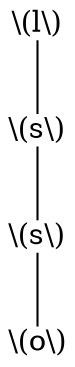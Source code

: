graph {
	0 [label="\\(l\\)" shape=plain]
	1 [label="\\(s\\)" shape=plain]
	0 -- 1
	2 [label="\\(s\\)" shape=plain]
	1 -- 2
	3 [label="\\(o\\)" shape=plain]
	2 -- 3
}
